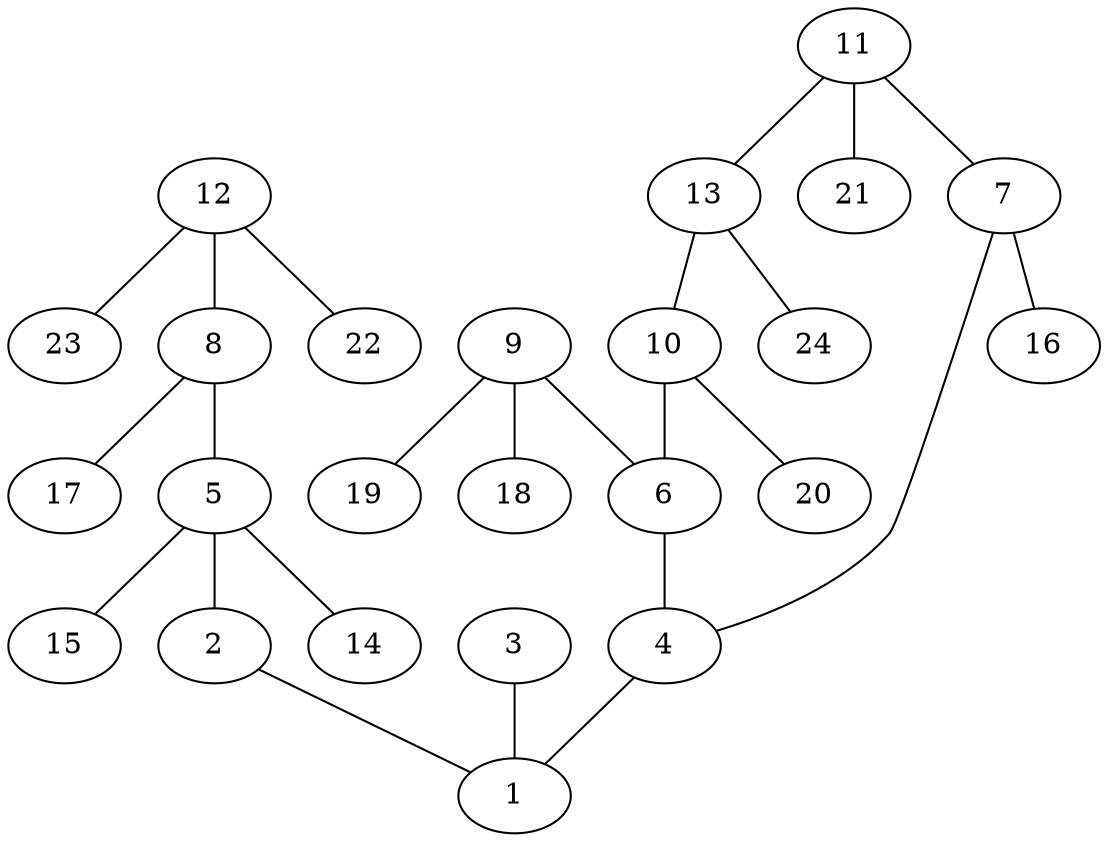 graph molecule_1449 {
	1	 [chem=C];
	2	 [chem=O];
	2 -- 1	 [valence=1];
	3	 [chem=O];
	3 -- 1	 [valence=2];
	4	 [chem=C];
	4 -- 1	 [valence=1];
	5	 [chem=C];
	5 -- 2	 [valence=1];
	14	 [chem=H];
	5 -- 14	 [valence=1];
	15	 [chem=H];
	5 -- 15	 [valence=1];
	6	 [chem=C];
	6 -- 4	 [valence=2];
	7	 [chem=C];
	7 -- 4	 [valence=1];
	16	 [chem=H];
	7 -- 16	 [valence=1];
	8	 [chem=C];
	8 -- 5	 [valence=1];
	17	 [chem=H];
	8 -- 17	 [valence=1];
	9	 [chem=N];
	9 -- 6	 [valence=1];
	18	 [chem=H];
	9 -- 18	 [valence=1];
	19	 [chem=H];
	9 -- 19	 [valence=1];
	10	 [chem=C];
	10 -- 6	 [valence=1];
	20	 [chem=H];
	10 -- 20	 [valence=1];
	11	 [chem=C];
	11 -- 7	 [valence=2];
	13	 [chem=C];
	11 -- 13	 [valence=1];
	21	 [chem=H];
	11 -- 21	 [valence=1];
	12	 [chem=C];
	12 -- 8	 [valence=2];
	22	 [chem=H];
	12 -- 22	 [valence=1];
	23	 [chem=H];
	12 -- 23	 [valence=1];
	13 -- 10	 [valence=2];
	24	 [chem=H];
	13 -- 24	 [valence=1];
}
